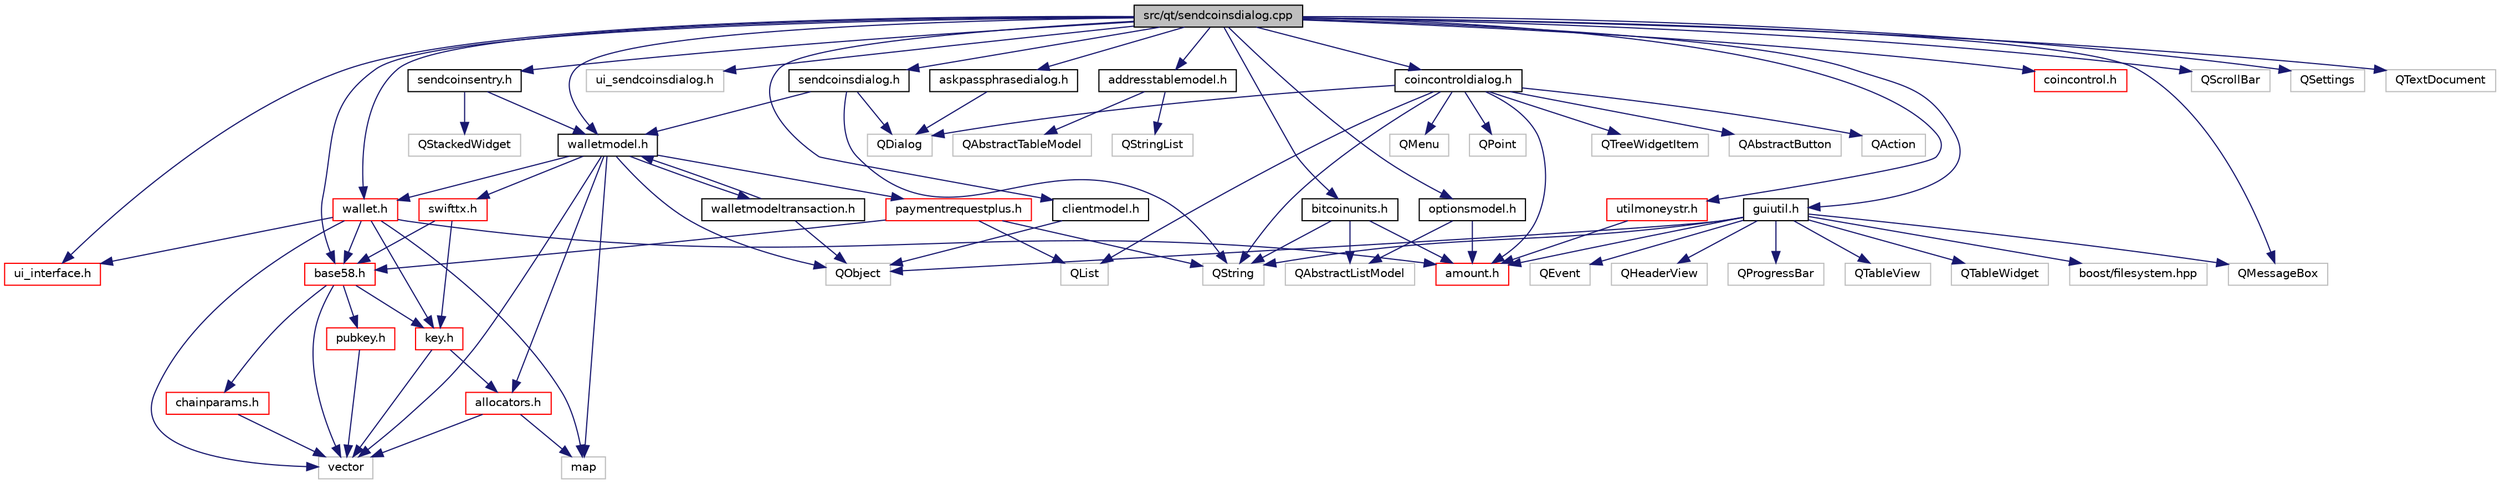digraph "src/qt/sendcoinsdialog.cpp"
{
  edge [fontname="Helvetica",fontsize="10",labelfontname="Helvetica",labelfontsize="10"];
  node [fontname="Helvetica",fontsize="10",shape=record];
  Node0 [label="src/qt/sendcoinsdialog.cpp",height=0.2,width=0.4,color="black", fillcolor="grey75", style="filled", fontcolor="black"];
  Node0 -> Node1 [color="midnightblue",fontsize="10",style="solid",fontname="Helvetica"];
  Node1 [label="sendcoinsdialog.h",height=0.2,width=0.4,color="black", fillcolor="white", style="filled",URL="$sendcoinsdialog_8h.html"];
  Node1 -> Node2 [color="midnightblue",fontsize="10",style="solid",fontname="Helvetica"];
  Node2 [label="walletmodel.h",height=0.2,width=0.4,color="black", fillcolor="white", style="filled",URL="$walletmodel_8h.html"];
  Node2 -> Node3 [color="midnightblue",fontsize="10",style="solid",fontname="Helvetica"];
  Node3 [label="paymentrequestplus.h",height=0.2,width=0.4,color="red", fillcolor="white", style="filled",URL="$paymentrequestplus_8h.html"];
  Node3 -> Node5 [color="midnightblue",fontsize="10",style="solid",fontname="Helvetica"];
  Node5 [label="base58.h",height=0.2,width=0.4,color="red", fillcolor="white", style="filled",URL="$base58_8h.html"];
  Node5 -> Node6 [color="midnightblue",fontsize="10",style="solid",fontname="Helvetica"];
  Node6 [label="chainparams.h",height=0.2,width=0.4,color="red", fillcolor="white", style="filled",URL="$chainparams_8h.html"];
  Node6 -> Node9 [color="midnightblue",fontsize="10",style="solid",fontname="Helvetica"];
  Node9 [label="vector",height=0.2,width=0.4,color="grey75", fillcolor="white", style="filled"];
  Node5 -> Node51 [color="midnightblue",fontsize="10",style="solid",fontname="Helvetica"];
  Node51 [label="key.h",height=0.2,width=0.4,color="red", fillcolor="white", style="filled",URL="$key_8h.html"];
  Node51 -> Node52 [color="midnightblue",fontsize="10",style="solid",fontname="Helvetica"];
  Node52 [label="allocators.h",height=0.2,width=0.4,color="red", fillcolor="white", style="filled",URL="$allocators_8h.html"];
  Node52 -> Node16 [color="midnightblue",fontsize="10",style="solid",fontname="Helvetica"];
  Node16 [label="map",height=0.2,width=0.4,color="grey75", fillcolor="white", style="filled"];
  Node52 -> Node9 [color="midnightblue",fontsize="10",style="solid",fontname="Helvetica"];
  Node51 -> Node9 [color="midnightblue",fontsize="10",style="solid",fontname="Helvetica"];
  Node5 -> Node32 [color="midnightblue",fontsize="10",style="solid",fontname="Helvetica"];
  Node32 [label="pubkey.h",height=0.2,width=0.4,color="red", fillcolor="white", style="filled",URL="$pubkey_8h.html"];
  Node32 -> Node9 [color="midnightblue",fontsize="10",style="solid",fontname="Helvetica"];
  Node5 -> Node9 [color="midnightblue",fontsize="10",style="solid",fontname="Helvetica"];
  Node3 -> Node85 [color="midnightblue",fontsize="10",style="solid",fontname="Helvetica"];
  Node85 [label="QList",height=0.2,width=0.4,color="grey75", fillcolor="white", style="filled"];
  Node3 -> Node86 [color="midnightblue",fontsize="10",style="solid",fontname="Helvetica"];
  Node86 [label="QString",height=0.2,width=0.4,color="grey75", fillcolor="white", style="filled"];
  Node2 -> Node87 [color="midnightblue",fontsize="10",style="solid",fontname="Helvetica"];
  Node87 [label="walletmodeltransaction.h",height=0.2,width=0.4,color="black", fillcolor="white", style="filled",URL="$walletmodeltransaction_8h.html"];
  Node87 -> Node2 [color="midnightblue",fontsize="10",style="solid",fontname="Helvetica"];
  Node87 -> Node88 [color="midnightblue",fontsize="10",style="solid",fontname="Helvetica"];
  Node88 [label="QObject",height=0.2,width=0.4,color="grey75", fillcolor="white", style="filled"];
  Node2 -> Node52 [color="midnightblue",fontsize="10",style="solid",fontname="Helvetica"];
  Node2 -> Node89 [color="midnightblue",fontsize="10",style="solid",fontname="Helvetica"];
  Node89 [label="swifttx.h",height=0.2,width=0.4,color="red", fillcolor="white", style="filled",URL="$swifttx_8h.html"];
  Node89 -> Node5 [color="midnightblue",fontsize="10",style="solid",fontname="Helvetica"];
  Node89 -> Node51 [color="midnightblue",fontsize="10",style="solid",fontname="Helvetica"];
  Node2 -> Node136 [color="midnightblue",fontsize="10",style="solid",fontname="Helvetica"];
  Node136 [label="wallet.h",height=0.2,width=0.4,color="red", fillcolor="white", style="filled",URL="$wallet_8h.html"];
  Node136 -> Node19 [color="midnightblue",fontsize="10",style="solid",fontname="Helvetica"];
  Node19 [label="amount.h",height=0.2,width=0.4,color="red", fillcolor="white", style="filled",URL="$amount_8h.html"];
  Node136 -> Node5 [color="midnightblue",fontsize="10",style="solid",fontname="Helvetica"];
  Node136 -> Node51 [color="midnightblue",fontsize="10",style="solid",fontname="Helvetica"];
  Node136 -> Node139 [color="midnightblue",fontsize="10",style="solid",fontname="Helvetica"];
  Node139 [label="ui_interface.h",height=0.2,width=0.4,color="red", fillcolor="white", style="filled",URL="$ui__interface_8h.html"];
  Node136 -> Node16 [color="midnightblue",fontsize="10",style="solid",fontname="Helvetica"];
  Node136 -> Node9 [color="midnightblue",fontsize="10",style="solid",fontname="Helvetica"];
  Node2 -> Node16 [color="midnightblue",fontsize="10",style="solid",fontname="Helvetica"];
  Node2 -> Node9 [color="midnightblue",fontsize="10",style="solid",fontname="Helvetica"];
  Node2 -> Node88 [color="midnightblue",fontsize="10",style="solid",fontname="Helvetica"];
  Node1 -> Node148 [color="midnightblue",fontsize="10",style="solid",fontname="Helvetica"];
  Node148 [label="QDialog",height=0.2,width=0.4,color="grey75", fillcolor="white", style="filled"];
  Node1 -> Node86 [color="midnightblue",fontsize="10",style="solid",fontname="Helvetica"];
  Node0 -> Node149 [color="midnightblue",fontsize="10",style="solid",fontname="Helvetica"];
  Node149 [label="ui_sendcoinsdialog.h",height=0.2,width=0.4,color="grey75", fillcolor="white", style="filled"];
  Node0 -> Node150 [color="midnightblue",fontsize="10",style="solid",fontname="Helvetica"];
  Node150 [label="addresstablemodel.h",height=0.2,width=0.4,color="black", fillcolor="white", style="filled",URL="$addresstablemodel_8h.html"];
  Node150 -> Node151 [color="midnightblue",fontsize="10",style="solid",fontname="Helvetica"];
  Node151 [label="QAbstractTableModel",height=0.2,width=0.4,color="grey75", fillcolor="white", style="filled"];
  Node150 -> Node152 [color="midnightblue",fontsize="10",style="solid",fontname="Helvetica"];
  Node152 [label="QStringList",height=0.2,width=0.4,color="grey75", fillcolor="white", style="filled"];
  Node0 -> Node153 [color="midnightblue",fontsize="10",style="solid",fontname="Helvetica"];
  Node153 [label="askpassphrasedialog.h",height=0.2,width=0.4,color="black", fillcolor="white", style="filled",URL="$askpassphrasedialog_8h.html"];
  Node153 -> Node148 [color="midnightblue",fontsize="10",style="solid",fontname="Helvetica"];
  Node0 -> Node154 [color="midnightblue",fontsize="10",style="solid",fontname="Helvetica"];
  Node154 [label="bitcoinunits.h",height=0.2,width=0.4,color="black", fillcolor="white", style="filled",URL="$bitcoinunits_8h.html"];
  Node154 -> Node19 [color="midnightblue",fontsize="10",style="solid",fontname="Helvetica"];
  Node154 -> Node155 [color="midnightblue",fontsize="10",style="solid",fontname="Helvetica"];
  Node155 [label="QAbstractListModel",height=0.2,width=0.4,color="grey75", fillcolor="white", style="filled"];
  Node154 -> Node86 [color="midnightblue",fontsize="10",style="solid",fontname="Helvetica"];
  Node0 -> Node156 [color="midnightblue",fontsize="10",style="solid",fontname="Helvetica"];
  Node156 [label="clientmodel.h",height=0.2,width=0.4,color="black", fillcolor="white", style="filled",URL="$clientmodel_8h.html"];
  Node156 -> Node88 [color="midnightblue",fontsize="10",style="solid",fontname="Helvetica"];
  Node0 -> Node157 [color="midnightblue",fontsize="10",style="solid",fontname="Helvetica"];
  Node157 [label="coincontroldialog.h",height=0.2,width=0.4,color="black", fillcolor="white", style="filled",URL="$coincontroldialog_8h.html"];
  Node157 -> Node19 [color="midnightblue",fontsize="10",style="solid",fontname="Helvetica"];
  Node157 -> Node158 [color="midnightblue",fontsize="10",style="solid",fontname="Helvetica"];
  Node158 [label="QAbstractButton",height=0.2,width=0.4,color="grey75", fillcolor="white", style="filled"];
  Node157 -> Node159 [color="midnightblue",fontsize="10",style="solid",fontname="Helvetica"];
  Node159 [label="QAction",height=0.2,width=0.4,color="grey75", fillcolor="white", style="filled"];
  Node157 -> Node148 [color="midnightblue",fontsize="10",style="solid",fontname="Helvetica"];
  Node157 -> Node85 [color="midnightblue",fontsize="10",style="solid",fontname="Helvetica"];
  Node157 -> Node160 [color="midnightblue",fontsize="10",style="solid",fontname="Helvetica"];
  Node160 [label="QMenu",height=0.2,width=0.4,color="grey75", fillcolor="white", style="filled"];
  Node157 -> Node161 [color="midnightblue",fontsize="10",style="solid",fontname="Helvetica"];
  Node161 [label="QPoint",height=0.2,width=0.4,color="grey75", fillcolor="white", style="filled"];
  Node157 -> Node86 [color="midnightblue",fontsize="10",style="solid",fontname="Helvetica"];
  Node157 -> Node162 [color="midnightblue",fontsize="10",style="solid",fontname="Helvetica"];
  Node162 [label="QTreeWidgetItem",height=0.2,width=0.4,color="grey75", fillcolor="white", style="filled"];
  Node0 -> Node163 [color="midnightblue",fontsize="10",style="solid",fontname="Helvetica"];
  Node163 [label="guiutil.h",height=0.2,width=0.4,color="black", fillcolor="white", style="filled",URL="$guiutil_8h.html"];
  Node163 -> Node19 [color="midnightblue",fontsize="10",style="solid",fontname="Helvetica"];
  Node163 -> Node164 [color="midnightblue",fontsize="10",style="solid",fontname="Helvetica"];
  Node164 [label="QEvent",height=0.2,width=0.4,color="grey75", fillcolor="white", style="filled"];
  Node163 -> Node165 [color="midnightblue",fontsize="10",style="solid",fontname="Helvetica"];
  Node165 [label="QHeaderView",height=0.2,width=0.4,color="grey75", fillcolor="white", style="filled"];
  Node163 -> Node166 [color="midnightblue",fontsize="10",style="solid",fontname="Helvetica"];
  Node166 [label="QMessageBox",height=0.2,width=0.4,color="grey75", fillcolor="white", style="filled"];
  Node163 -> Node88 [color="midnightblue",fontsize="10",style="solid",fontname="Helvetica"];
  Node163 -> Node167 [color="midnightblue",fontsize="10",style="solid",fontname="Helvetica"];
  Node167 [label="QProgressBar",height=0.2,width=0.4,color="grey75", fillcolor="white", style="filled"];
  Node163 -> Node86 [color="midnightblue",fontsize="10",style="solid",fontname="Helvetica"];
  Node163 -> Node168 [color="midnightblue",fontsize="10",style="solid",fontname="Helvetica"];
  Node168 [label="QTableView",height=0.2,width=0.4,color="grey75", fillcolor="white", style="filled"];
  Node163 -> Node169 [color="midnightblue",fontsize="10",style="solid",fontname="Helvetica"];
  Node169 [label="QTableWidget",height=0.2,width=0.4,color="grey75", fillcolor="white", style="filled"];
  Node163 -> Node170 [color="midnightblue",fontsize="10",style="solid",fontname="Helvetica"];
  Node170 [label="boost/filesystem.hpp",height=0.2,width=0.4,color="grey75", fillcolor="white", style="filled"];
  Node0 -> Node171 [color="midnightblue",fontsize="10",style="solid",fontname="Helvetica"];
  Node171 [label="optionsmodel.h",height=0.2,width=0.4,color="black", fillcolor="white", style="filled",URL="$optionsmodel_8h.html"];
  Node171 -> Node19 [color="midnightblue",fontsize="10",style="solid",fontname="Helvetica"];
  Node171 -> Node155 [color="midnightblue",fontsize="10",style="solid",fontname="Helvetica"];
  Node0 -> Node172 [color="midnightblue",fontsize="10",style="solid",fontname="Helvetica"];
  Node172 [label="sendcoinsentry.h",height=0.2,width=0.4,color="black", fillcolor="white", style="filled",URL="$sendcoinsentry_8h.html"];
  Node172 -> Node2 [color="midnightblue",fontsize="10",style="solid",fontname="Helvetica"];
  Node172 -> Node173 [color="midnightblue",fontsize="10",style="solid",fontname="Helvetica"];
  Node173 [label="QStackedWidget",height=0.2,width=0.4,color="grey75", fillcolor="white", style="filled"];
  Node0 -> Node2 [color="midnightblue",fontsize="10",style="solid",fontname="Helvetica"];
  Node0 -> Node5 [color="midnightblue",fontsize="10",style="solid",fontname="Helvetica"];
  Node0 -> Node174 [color="midnightblue",fontsize="10",style="solid",fontname="Helvetica"];
  Node174 [label="coincontrol.h",height=0.2,width=0.4,color="red", fillcolor="white", style="filled",URL="$coincontrol_8h.html"];
  Node0 -> Node139 [color="midnightblue",fontsize="10",style="solid",fontname="Helvetica"];
  Node0 -> Node175 [color="midnightblue",fontsize="10",style="solid",fontname="Helvetica"];
  Node175 [label="utilmoneystr.h",height=0.2,width=0.4,color="red", fillcolor="white", style="filled",URL="$utilmoneystr_8h.html"];
  Node175 -> Node19 [color="midnightblue",fontsize="10",style="solid",fontname="Helvetica"];
  Node0 -> Node136 [color="midnightblue",fontsize="10",style="solid",fontname="Helvetica"];
  Node0 -> Node166 [color="midnightblue",fontsize="10",style="solid",fontname="Helvetica"];
  Node0 -> Node176 [color="midnightblue",fontsize="10",style="solid",fontname="Helvetica"];
  Node176 [label="QScrollBar",height=0.2,width=0.4,color="grey75", fillcolor="white", style="filled"];
  Node0 -> Node177 [color="midnightblue",fontsize="10",style="solid",fontname="Helvetica"];
  Node177 [label="QSettings",height=0.2,width=0.4,color="grey75", fillcolor="white", style="filled"];
  Node0 -> Node178 [color="midnightblue",fontsize="10",style="solid",fontname="Helvetica"];
  Node178 [label="QTextDocument",height=0.2,width=0.4,color="grey75", fillcolor="white", style="filled"];
}
